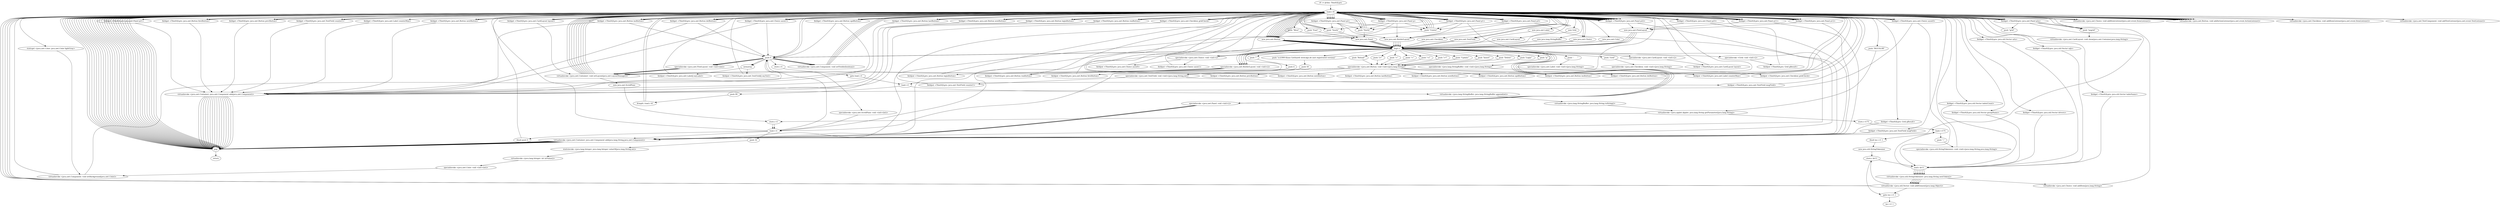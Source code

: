 digraph "" {
    "r0 := @this: ThinSQLpro"
    "load.r r0"
    "r0 := @this: ThinSQLpro"->"load.r r0";
    "push 0"
    "load.r r0"->"push 0";
    "newarray"
    "push 0"->"newarray";
    "fieldput <ThinSQLpro: java.awt.Label[] myLabel>"
    "newarray"->"fieldput <ThinSQLpro: java.awt.Label[] myLabel>";
    "fieldput <ThinSQLpro: java.awt.Label[] myLabel>"->"load.r r0";
    "load.r r0"->"push 0";
    "push 0"->"newarray";
    "fieldput <ThinSQLpro: java.awt.TextField[] myText>"
    "newarray"->"fieldput <ThinSQLpro: java.awt.TextField[] myText>";
    "fieldput <ThinSQLpro: java.awt.TextField[] myText>"->"load.r r0";
    "new java.awt.Choice"
    "load.r r0"->"new java.awt.Choice";
    "dup1.r"
    "new java.awt.Choice"->"dup1.r";
    "specialinvoke <java.awt.Choice: void <init>()>"
    "dup1.r"->"specialinvoke <java.awt.Choice: void <init>()>";
    "fieldput <ThinSQLpro: java.awt.Choice ausw0>"
    "specialinvoke <java.awt.Choice: void <init>()>"->"fieldput <ThinSQLpro: java.awt.Choice ausw0>";
    "fieldput <ThinSQLpro: java.awt.Choice ausw0>"->"load.r r0";
    "fieldget <ThinSQLpro: java.awt.Choice ausw0>"
    "load.r r0"->"fieldget <ThinSQLpro: java.awt.Choice ausw0>";
    "fieldget <ThinSQLpro: java.awt.Choice ausw0>"->"load.r r0";
    "virtualinvoke <java.awt.Choice: void addItemListener(java.awt.event.ItemListener)>"
    "load.r r0"->"virtualinvoke <java.awt.Choice: void addItemListener(java.awt.event.ItemListener)>";
    "virtualinvoke <java.awt.Choice: void addItemListener(java.awt.event.ItemListener)>"->"load.r r0";
    "staticget <java.awt.Color: java.awt.Color lightGray>"
    "load.r r0"->"staticget <java.awt.Color: java.awt.Color lightGray>";
    "virtualinvoke <java.awt.Component: void setBackground(java.awt.Color)>"
    "staticget <java.awt.Color: java.awt.Color lightGray>"->"virtualinvoke <java.awt.Component: void setBackground(java.awt.Color)>";
    "virtualinvoke <java.awt.Component: void setBackground(java.awt.Color)>"->"load.r r0";
    "push \"BGCOLOR\""
    "load.r r0"->"push \"BGCOLOR\"";
    "virtualinvoke <java.applet.Applet: java.lang.String getParameter(java.lang.String)>"
    "push \"BGCOLOR\""->"virtualinvoke <java.applet.Applet: java.lang.String getParameter(java.lang.String)>";
    "store.r r1"
    "virtualinvoke <java.applet.Applet: java.lang.String getParameter(java.lang.String)>"->"store.r r1";
    "load.r r1"
    "store.r r1"->"load.r r1";
    "ifnull push 0"
    "load.r r1"->"ifnull push 0";
    "ifnull push 0"->"load.r r0";
    "new java.awt.Color"
    "load.r r0"->"new java.awt.Color";
    "new java.awt.Color"->"dup1.r";
    "dup1.r"->"load.r r1";
    "push 16"
    "load.r r1"->"push 16";
    "staticinvoke <java.lang.Integer: java.lang.Integer valueOf(java.lang.String,int)>"
    "push 16"->"staticinvoke <java.lang.Integer: java.lang.Integer valueOf(java.lang.String,int)>";
    "virtualinvoke <java.lang.Integer: int intValue()>"
    "staticinvoke <java.lang.Integer: java.lang.Integer valueOf(java.lang.String,int)>"->"virtualinvoke <java.lang.Integer: int intValue()>";
    "specialinvoke <java.awt.Color: void <init>(int)>"
    "virtualinvoke <java.lang.Integer: int intValue()>"->"specialinvoke <java.awt.Color: void <init>(int)>";
    "specialinvoke <java.awt.Color: void <init>(int)>"->"virtualinvoke <java.awt.Component: void setBackground(java.awt.Color)>";
    "virtualinvoke <java.awt.Component: void setBackground(java.awt.Color)>"->"push 0";
    "store.i r1"
    "push 0"->"store.i r1";
    "goto load.i r1"
    "store.i r1"->"goto load.i r1";
    "load.i r1"
    "goto load.i r1"->"load.i r1";
    "push 99"
    "load.i r1"->"push 99";
    "ifcmplt.i load.r r0"
    "push 99"->"ifcmplt.i load.r r0";
    "ifcmplt.i load.r r0"->"load.r r0";
    "new java.awt.BorderLayout"
    "load.r r0"->"new java.awt.BorderLayout";
    "new java.awt.BorderLayout"->"dup1.r";
    "specialinvoke <java.awt.BorderLayout: void <init>()>"
    "dup1.r"->"specialinvoke <java.awt.BorderLayout: void <init>()>";
    "virtualinvoke <java.awt.Container: void setLayout(java.awt.LayoutManager)>"
    "specialinvoke <java.awt.BorderLayout: void <init>()>"->"virtualinvoke <java.awt.Container: void setLayout(java.awt.LayoutManager)>";
    "virtualinvoke <java.awt.Container: void setLayout(java.awt.LayoutManager)>"->"load.r r0";
    "fieldget <ThinSQLpro: java.awt.Panel p>"
    "load.r r0"->"fieldget <ThinSQLpro: java.awt.Panel p>";
    "fieldget <ThinSQLpro: java.awt.Panel p>"->"new java.awt.BorderLayout";
    "new java.awt.BorderLayout"->"dup1.r";
    "dup1.r"->"specialinvoke <java.awt.BorderLayout: void <init>()>";
    "specialinvoke <java.awt.BorderLayout: void <init>()>"->"virtualinvoke <java.awt.Container: void setLayout(java.awt.LayoutManager)>";
    "virtualinvoke <java.awt.Container: void setLayout(java.awt.LayoutManager)>"->"load.r r0";
    "fieldget <ThinSQLpro: java.awt.Panel p1>"
    "load.r r0"->"fieldget <ThinSQLpro: java.awt.Panel p1>";
    "fieldget <ThinSQLpro: java.awt.Panel p1>"->"new java.awt.BorderLayout";
    "new java.awt.BorderLayout"->"dup1.r";
    "dup1.r"->"specialinvoke <java.awt.BorderLayout: void <init>()>";
    "specialinvoke <java.awt.BorderLayout: void <init>()>"->"virtualinvoke <java.awt.Container: void setLayout(java.awt.LayoutManager)>";
    "virtualinvoke <java.awt.Container: void setLayout(java.awt.LayoutManager)>"->"load.r r0";
    "fieldget <ThinSQLpro: java.awt.Panel p11>"
    "load.r r0"->"fieldget <ThinSQLpro: java.awt.Panel p11>";
    "new java.awt.FlowLayout"
    "fieldget <ThinSQLpro: java.awt.Panel p11>"->"new java.awt.FlowLayout";
    "new java.awt.FlowLayout"->"dup1.r";
    "dup1.r"->"push 0";
    "specialinvoke <java.awt.FlowLayout: void <init>(int)>"
    "push 0"->"specialinvoke <java.awt.FlowLayout: void <init>(int)>";
    "specialinvoke <java.awt.FlowLayout: void <init>(int)>"->"virtualinvoke <java.awt.Container: void setLayout(java.awt.LayoutManager)>";
    "virtualinvoke <java.awt.Container: void setLayout(java.awt.LayoutManager)>"->"load.r r0";
    "new java.awt.Button"
    "load.r r0"->"new java.awt.Button";
    "new java.awt.Button"->"dup1.r";
    "push \"Login\""
    "dup1.r"->"push \"Login\"";
    "specialinvoke <java.awt.Button: void <init>(java.lang.String)>"
    "push \"Login\""->"specialinvoke <java.awt.Button: void <init>(java.lang.String)>";
    "fieldput <ThinSQLpro: java.awt.Button loginButton>"
    "specialinvoke <java.awt.Button: void <init>(java.lang.String)>"->"fieldput <ThinSQLpro: java.awt.Button loginButton>";
    "fieldput <ThinSQLpro: java.awt.Button loginButton>"->"load.r r0";
    "fieldget <ThinSQLpro: java.awt.Button loginButton>"
    "load.r r0"->"fieldget <ThinSQLpro: java.awt.Button loginButton>";
    "fieldget <ThinSQLpro: java.awt.Button loginButton>"->"load.r r0";
    "virtualinvoke <java.awt.Button: void addActionListener(java.awt.event.ActionListener)>"
    "load.r r0"->"virtualinvoke <java.awt.Button: void addActionListener(java.awt.event.ActionListener)>";
    "virtualinvoke <java.awt.Button: void addActionListener(java.awt.event.ActionListener)>"->"load.r r0";
    "load.r r0"->"fieldget <ThinSQLpro: java.awt.Panel p11>";
    "fieldget <ThinSQLpro: java.awt.Panel p11>"->"load.r r0";
    "load.r r0"->"fieldget <ThinSQLpro: java.awt.Button loginButton>";
    "virtualinvoke <java.awt.Container: java.awt.Component add(java.awt.Component)>"
    "fieldget <ThinSQLpro: java.awt.Button loginButton>"->"virtualinvoke <java.awt.Container: java.awt.Component add(java.awt.Component)>";
    "pop"
    "virtualinvoke <java.awt.Container: java.awt.Component add(java.awt.Component)>"->"pop";
    "pop"->"load.r r0";
    "load.r r0"->"new java.awt.Button";
    "new java.awt.Button"->"dup1.r";
    "push \"Reload\""
    "dup1.r"->"push \"Reload\"";
    "push \"Reload\""->"specialinvoke <java.awt.Button: void <init>(java.lang.String)>";
    "fieldput <ThinSQLpro: java.awt.Button runButton>"
    "specialinvoke <java.awt.Button: void <init>(java.lang.String)>"->"fieldput <ThinSQLpro: java.awt.Button runButton>";
    "fieldput <ThinSQLpro: java.awt.Button runButton>"->"load.r r0";
    "fieldget <ThinSQLpro: java.awt.Button runButton>"
    "load.r r0"->"fieldget <ThinSQLpro: java.awt.Button runButton>";
    "fieldget <ThinSQLpro: java.awt.Button runButton>"->"load.r r0";
    "load.r r0"->"virtualinvoke <java.awt.Button: void addActionListener(java.awt.event.ActionListener)>";
    "virtualinvoke <java.awt.Button: void addActionListener(java.awt.event.ActionListener)>"->"load.r r0";
    "load.r r0"->"fieldget <ThinSQLpro: java.awt.Panel p11>";
    "fieldget <ThinSQLpro: java.awt.Panel p11>"->"load.r r0";
    "load.r r0"->"fieldget <ThinSQLpro: java.awt.Button runButton>";
    "fieldget <ThinSQLpro: java.awt.Button runButton>"->"virtualinvoke <java.awt.Container: java.awt.Component add(java.awt.Component)>";
    "virtualinvoke <java.awt.Container: java.awt.Component add(java.awt.Component)>"->"pop";
    "pop"->"load.r r0";
    "load.r r0"->"fieldget <ThinSQLpro: java.awt.Panel p1>";
    "push \"North\""
    "fieldget <ThinSQLpro: java.awt.Panel p1>"->"push \"North\"";
    "push \"North\""->"load.r r0";
    "load.r r0"->"fieldget <ThinSQLpro: java.awt.Panel p11>";
    "virtualinvoke <java.awt.Container: java.awt.Component add(java.lang.String,java.awt.Component)>"
    "fieldget <ThinSQLpro: java.awt.Panel p11>"->"virtualinvoke <java.awt.Container: java.awt.Component add(java.lang.String,java.awt.Component)>";
    "virtualinvoke <java.awt.Container: java.awt.Component add(java.lang.String,java.awt.Component)>"->"pop";
    "pop"->"load.r r0";
    "fieldget <ThinSQLpro: java.awt.Panel p12>"
    "load.r r0"->"fieldget <ThinSQLpro: java.awt.Panel p12>";
    "fieldget <ThinSQLpro: java.awt.Panel p12>"->"new java.awt.FlowLayout";
    "new java.awt.FlowLayout"->"dup1.r";
    "dup1.r"->"push 0";
    "push 0"->"specialinvoke <java.awt.FlowLayout: void <init>(int)>";
    "specialinvoke <java.awt.FlowLayout: void <init>(int)>"->"virtualinvoke <java.awt.Container: void setLayout(java.awt.LayoutManager)>";
    "virtualinvoke <java.awt.Container: void setLayout(java.awt.LayoutManager)>"->"load.r r0";
    "new java.awt.Checkbox"
    "load.r r0"->"new java.awt.Checkbox";
    "new java.awt.Checkbox"->"dup1.r";
    "push \"Grid\""
    "dup1.r"->"push \"Grid\"";
    "specialinvoke <java.awt.Checkbox: void <init>(java.lang.String)>"
    "push \"Grid\""->"specialinvoke <java.awt.Checkbox: void <init>(java.lang.String)>";
    "fieldput <ThinSQLpro: java.awt.Checkbox gridCheck>"
    "specialinvoke <java.awt.Checkbox: void <init>(java.lang.String)>"->"fieldput <ThinSQLpro: java.awt.Checkbox gridCheck>";
    "fieldput <ThinSQLpro: java.awt.Checkbox gridCheck>"->"load.r r0";
    "load.r r0"->"fieldget <ThinSQLpro: java.awt.Panel p12>";
    "fieldget <ThinSQLpro: java.awt.Panel p12>"->"load.r r0";
    "fieldget <ThinSQLpro: java.awt.Checkbox gridCheck>"
    "load.r r0"->"fieldget <ThinSQLpro: java.awt.Checkbox gridCheck>";
    "fieldget <ThinSQLpro: java.awt.Checkbox gridCheck>"->"virtualinvoke <java.awt.Container: java.awt.Component add(java.awt.Component)>";
    "virtualinvoke <java.awt.Container: java.awt.Component add(java.awt.Component)>"->"pop";
    "pop"->"load.r r0";
    "load.r r0"->"fieldget <ThinSQLpro: java.awt.Checkbox gridCheck>";
    "fieldget <ThinSQLpro: java.awt.Checkbox gridCheck>"->"load.r r0";
    "virtualinvoke <java.awt.Checkbox: void addItemListener(java.awt.event.ItemListener)>"
    "load.r r0"->"virtualinvoke <java.awt.Checkbox: void addItemListener(java.awt.event.ItemListener)>";
    "virtualinvoke <java.awt.Checkbox: void addItemListener(java.awt.event.ItemListener)>"->"load.r r0";
    "load.r r0"->"fieldget <ThinSQLpro: java.awt.Panel p12>";
    "fieldget <ThinSQLpro: java.awt.Panel p12>"->"load.r r0";
    "load.r r0"->"fieldget <ThinSQLpro: java.awt.Choice ausw0>";
    "fieldget <ThinSQLpro: java.awt.Choice ausw0>"->"virtualinvoke <java.awt.Container: java.awt.Component add(java.awt.Component)>";
    "virtualinvoke <java.awt.Container: java.awt.Component add(java.awt.Component)>"->"pop";
    "pop"->"load.r r0";
    "load.r r0"->"new java.awt.Choice";
    "new java.awt.Choice"->"dup1.r";
    "dup1.r"->"specialinvoke <java.awt.Choice: void <init>()>";
    "fieldput <ThinSQLpro: java.awt.Choice ausw1>"
    "specialinvoke <java.awt.Choice: void <init>()>"->"fieldput <ThinSQLpro: java.awt.Choice ausw1>";
    "fieldput <ThinSQLpro: java.awt.Choice ausw1>"->"load.r r0";
    "load.r r0"->"fieldget <ThinSQLpro: java.awt.Panel p12>";
    "fieldget <ThinSQLpro: java.awt.Panel p12>"->"load.r r0";
    "fieldget <ThinSQLpro: java.awt.Choice ausw1>"
    "load.r r0"->"fieldget <ThinSQLpro: java.awt.Choice ausw1>";
    "fieldget <ThinSQLpro: java.awt.Choice ausw1>"->"virtualinvoke <java.awt.Container: java.awt.Component add(java.awt.Component)>";
    "virtualinvoke <java.awt.Container: java.awt.Component add(java.awt.Component)>"->"pop";
    "pop"->"load.r r0";
    "load.r r0"->"fieldget <ThinSQLpro: java.awt.Choice ausw1>";
    "fieldget <ThinSQLpro: java.awt.Choice ausw1>"->"load.r r0";
    "load.r r0"->"virtualinvoke <java.awt.Choice: void addItemListener(java.awt.event.ItemListener)>";
    "virtualinvoke <java.awt.Choice: void addItemListener(java.awt.event.ItemListener)>"->"load.r r0";
    "load.r r0"->"fieldget <ThinSQLpro: java.awt.Choice ausw1>";
    "fieldget <ThinSQLpro: java.awt.Choice ausw1>"->"push 0";
    "virtualinvoke <java.awt.Component: void setVisible(boolean)>"
    "push 0"->"virtualinvoke <java.awt.Component: void setVisible(boolean)>";
    "virtualinvoke <java.awt.Component: void setVisible(boolean)>"->"load.r r0";
    "load.r r0"->"fieldget <ThinSQLpro: java.awt.Panel p1>";
    "push \"Center\""
    "fieldget <ThinSQLpro: java.awt.Panel p1>"->"push \"Center\"";
    "push \"Center\""->"load.r r0";
    "load.r r0"->"fieldget <ThinSQLpro: java.awt.Panel p12>";
    "fieldget <ThinSQLpro: java.awt.Panel p12>"->"virtualinvoke <java.awt.Container: java.awt.Component add(java.lang.String,java.awt.Component)>";
    "virtualinvoke <java.awt.Container: java.awt.Component add(java.lang.String,java.awt.Component)>"->"pop";
    "pop"->"load.r r0";
    "fieldget <ThinSQLpro: java.awt.Panel p2>"
    "load.r r0"->"fieldget <ThinSQLpro: java.awt.Panel p2>";
    "fieldget <ThinSQLpro: java.awt.Panel p2>"->"new java.awt.BorderLayout";
    "new java.awt.BorderLayout"->"dup1.r";
    "dup1.r"->"specialinvoke <java.awt.BorderLayout: void <init>()>";
    "specialinvoke <java.awt.BorderLayout: void <init>()>"->"virtualinvoke <java.awt.Container: void setLayout(java.awt.LayoutManager)>";
    "new java.awt.ScrollPane"
    "virtualinvoke <java.awt.Container: void setLayout(java.awt.LayoutManager)>"->"new java.awt.ScrollPane";
    "new java.awt.ScrollPane"->"store.r r1";
    "store.r r1"->"load.r r1";
    "load.r r1"->"push 0";
    "specialinvoke <java.awt.ScrollPane: void <init>(int)>"
    "push 0"->"specialinvoke <java.awt.ScrollPane: void <init>(int)>";
    "specialinvoke <java.awt.ScrollPane: void <init>(int)>"->"load.r r1";
    "load.r r1"->"load.r r0";
    "fieldget <ThinSQLpro: java.awt.Panel p21>"
    "load.r r0"->"fieldget <ThinSQLpro: java.awt.Panel p21>";
    "fieldget <ThinSQLpro: java.awt.Panel p21>"->"virtualinvoke <java.awt.Container: java.awt.Component add(java.awt.Component)>";
    "virtualinvoke <java.awt.Container: java.awt.Component add(java.awt.Component)>"->"pop";
    "pop"->"load.r r0";
    "fieldget <ThinSQLpro: java.awt.Panel p22>"
    "load.r r0"->"fieldget <ThinSQLpro: java.awt.Panel p22>";
    "fieldget <ThinSQLpro: java.awt.Panel p22>"->"new java.awt.FlowLayout";
    "new java.awt.FlowLayout"->"dup1.r";
    "dup1.r"->"push 0";
    "push 0"->"specialinvoke <java.awt.FlowLayout: void <init>(int)>";
    "specialinvoke <java.awt.FlowLayout: void <init>(int)>"->"virtualinvoke <java.awt.Container: void setLayout(java.awt.LayoutManager)>";
    "virtualinvoke <java.awt.Container: void setLayout(java.awt.LayoutManager)>"->"load.r r0";
    "load.r r0"->"new java.awt.Button";
    "new java.awt.Button"->"dup1.r";
    "push \"|<\""
    "dup1.r"->"push \"|<\"";
    "push \"|<\""->"specialinvoke <java.awt.Button: void <init>(java.lang.String)>";
    "fieldput <ThinSQLpro: java.awt.Button firstButton>"
    "specialinvoke <java.awt.Button: void <init>(java.lang.String)>"->"fieldput <ThinSQLpro: java.awt.Button firstButton>";
    "fieldput <ThinSQLpro: java.awt.Button firstButton>"->"load.r r0";
    "fieldget <ThinSQLpro: java.awt.Button firstButton>"
    "load.r r0"->"fieldget <ThinSQLpro: java.awt.Button firstButton>";
    "fieldget <ThinSQLpro: java.awt.Button firstButton>"->"load.r r0";
    "load.r r0"->"virtualinvoke <java.awt.Button: void addActionListener(java.awt.event.ActionListener)>";
    "virtualinvoke <java.awt.Button: void addActionListener(java.awt.event.ActionListener)>"->"load.r r0";
    "load.r r0"->"fieldget <ThinSQLpro: java.awt.Panel p22>";
    "fieldget <ThinSQLpro: java.awt.Panel p22>"->"load.r r0";
    "load.r r0"->"fieldget <ThinSQLpro: java.awt.Button firstButton>";
    "fieldget <ThinSQLpro: java.awt.Button firstButton>"->"virtualinvoke <java.awt.Container: java.awt.Component add(java.awt.Component)>";
    "virtualinvoke <java.awt.Container: java.awt.Component add(java.awt.Component)>"->"pop";
    "pop"->"load.r r0";
    "load.r r0"->"new java.awt.Button";
    "new java.awt.Button"->"dup1.r";
    "push \"<\""
    "dup1.r"->"push \"<\"";
    "push \"<\""->"specialinvoke <java.awt.Button: void <init>(java.lang.String)>";
    "fieldput <ThinSQLpro: java.awt.Button prevButton>"
    "specialinvoke <java.awt.Button: void <init>(java.lang.String)>"->"fieldput <ThinSQLpro: java.awt.Button prevButton>";
    "fieldput <ThinSQLpro: java.awt.Button prevButton>"->"load.r r0";
    "fieldget <ThinSQLpro: java.awt.Button prevButton>"
    "load.r r0"->"fieldget <ThinSQLpro: java.awt.Button prevButton>";
    "fieldget <ThinSQLpro: java.awt.Button prevButton>"->"load.r r0";
    "load.r r0"->"virtualinvoke <java.awt.Button: void addActionListener(java.awt.event.ActionListener)>";
    "virtualinvoke <java.awt.Button: void addActionListener(java.awt.event.ActionListener)>"->"load.r r0";
    "load.r r0"->"fieldget <ThinSQLpro: java.awt.Panel p22>";
    "fieldget <ThinSQLpro: java.awt.Panel p22>"->"load.r r0";
    "load.r r0"->"fieldget <ThinSQLpro: java.awt.Button prevButton>";
    "fieldget <ThinSQLpro: java.awt.Button prevButton>"->"virtualinvoke <java.awt.Container: java.awt.Component add(java.awt.Component)>";
    "virtualinvoke <java.awt.Container: java.awt.Component add(java.awt.Component)>"->"pop";
    "pop"->"load.r r0";
    "new java.awt.TextField"
    "load.r r0"->"new java.awt.TextField";
    "new java.awt.TextField"->"dup1.r";
    "push \"\""
    "dup1.r"->"push \"\"";
    "push 4"
    "push \"\""->"push 4";
    "specialinvoke <java.awt.TextField: void <init>(java.lang.String,int)>"
    "push 4"->"specialinvoke <java.awt.TextField: void <init>(java.lang.String,int)>";
    "fieldput <ThinSQLpro: java.awt.TextField counter1>"
    "specialinvoke <java.awt.TextField: void <init>(java.lang.String,int)>"->"fieldput <ThinSQLpro: java.awt.TextField counter1>";
    "fieldput <ThinSQLpro: java.awt.TextField counter1>"->"load.r r0";
    "fieldget <ThinSQLpro: java.awt.TextField counter1>"
    "load.r r0"->"fieldget <ThinSQLpro: java.awt.TextField counter1>";
    "fieldget <ThinSQLpro: java.awt.TextField counter1>"->"load.r r0";
    "virtualinvoke <java.awt.TextComponent: void addTextListener(java.awt.event.TextListener)>"
    "load.r r0"->"virtualinvoke <java.awt.TextComponent: void addTextListener(java.awt.event.TextListener)>";
    "virtualinvoke <java.awt.TextComponent: void addTextListener(java.awt.event.TextListener)>"->"load.r r0";
    "load.r r0"->"fieldget <ThinSQLpro: java.awt.Panel p22>";
    "fieldget <ThinSQLpro: java.awt.Panel p22>"->"load.r r0";
    "load.r r0"->"fieldget <ThinSQLpro: java.awt.TextField counter1>";
    "fieldget <ThinSQLpro: java.awt.TextField counter1>"->"virtualinvoke <java.awt.Container: java.awt.Component add(java.awt.Component)>";
    "virtualinvoke <java.awt.Container: java.awt.Component add(java.awt.Component)>"->"pop";
    "pop"->"load.r r0";
    "new java.awt.Label"
    "load.r r0"->"new java.awt.Label";
    "new java.awt.Label"->"dup1.r";
    "push \"       \""
    "dup1.r"->"push \"       \"";
    "specialinvoke <java.awt.Label: void <init>(java.lang.String)>"
    "push \"       \""->"specialinvoke <java.awt.Label: void <init>(java.lang.String)>";
    "fieldput <ThinSQLpro: java.awt.Label counterMax>"
    "specialinvoke <java.awt.Label: void <init>(java.lang.String)>"->"fieldput <ThinSQLpro: java.awt.Label counterMax>";
    "fieldput <ThinSQLpro: java.awt.Label counterMax>"->"load.r r0";
    "load.r r0"->"fieldget <ThinSQLpro: java.awt.Panel p22>";
    "fieldget <ThinSQLpro: java.awt.Panel p22>"->"load.r r0";
    "fieldget <ThinSQLpro: java.awt.Label counterMax>"
    "load.r r0"->"fieldget <ThinSQLpro: java.awt.Label counterMax>";
    "fieldget <ThinSQLpro: java.awt.Label counterMax>"->"virtualinvoke <java.awt.Container: java.awt.Component add(java.awt.Component)>";
    "virtualinvoke <java.awt.Container: java.awt.Component add(java.awt.Component)>"->"pop";
    "pop"->"load.r r0";
    "load.r r0"->"new java.awt.Button";
    "new java.awt.Button"->"dup1.r";
    "push \">\""
    "dup1.r"->"push \">\"";
    "push \">\""->"specialinvoke <java.awt.Button: void <init>(java.lang.String)>";
    "fieldput <ThinSQLpro: java.awt.Button nextButton>"
    "specialinvoke <java.awt.Button: void <init>(java.lang.String)>"->"fieldput <ThinSQLpro: java.awt.Button nextButton>";
    "fieldput <ThinSQLpro: java.awt.Button nextButton>"->"load.r r0";
    "fieldget <ThinSQLpro: java.awt.Button nextButton>"
    "load.r r0"->"fieldget <ThinSQLpro: java.awt.Button nextButton>";
    "fieldget <ThinSQLpro: java.awt.Button nextButton>"->"load.r r0";
    "load.r r0"->"virtualinvoke <java.awt.Button: void addActionListener(java.awt.event.ActionListener)>";
    "virtualinvoke <java.awt.Button: void addActionListener(java.awt.event.ActionListener)>"->"load.r r0";
    "load.r r0"->"fieldget <ThinSQLpro: java.awt.Panel p22>";
    "fieldget <ThinSQLpro: java.awt.Panel p22>"->"load.r r0";
    "load.r r0"->"fieldget <ThinSQLpro: java.awt.Button nextButton>";
    "fieldget <ThinSQLpro: java.awt.Button nextButton>"->"virtualinvoke <java.awt.Container: java.awt.Component add(java.awt.Component)>";
    "virtualinvoke <java.awt.Container: java.awt.Component add(java.awt.Component)>"->"pop";
    "pop"->"load.r r0";
    "load.r r0"->"new java.awt.Button";
    "new java.awt.Button"->"dup1.r";
    "push \">|\""
    "dup1.r"->"push \">|\"";
    "push \">|\""->"specialinvoke <java.awt.Button: void <init>(java.lang.String)>";
    "fieldput <ThinSQLpro: java.awt.Button lastButton>"
    "specialinvoke <java.awt.Button: void <init>(java.lang.String)>"->"fieldput <ThinSQLpro: java.awt.Button lastButton>";
    "fieldput <ThinSQLpro: java.awt.Button lastButton>"->"load.r r0";
    "fieldget <ThinSQLpro: java.awt.Button lastButton>"
    "load.r r0"->"fieldget <ThinSQLpro: java.awt.Button lastButton>";
    "fieldget <ThinSQLpro: java.awt.Button lastButton>"->"load.r r0";
    "load.r r0"->"virtualinvoke <java.awt.Button: void addActionListener(java.awt.event.ActionListener)>";
    "virtualinvoke <java.awt.Button: void addActionListener(java.awt.event.ActionListener)>"->"load.r r0";
    "load.r r0"->"fieldget <ThinSQLpro: java.awt.Panel p22>";
    "fieldget <ThinSQLpro: java.awt.Panel p22>"->"load.r r0";
    "load.r r0"->"fieldget <ThinSQLpro: java.awt.Button lastButton>";
    "fieldget <ThinSQLpro: java.awt.Button lastButton>"->"virtualinvoke <java.awt.Container: java.awt.Component add(java.awt.Component)>";
    "virtualinvoke <java.awt.Container: java.awt.Component add(java.awt.Component)>"->"pop";
    "pop"->"load.r r0";
    "load.r r0"->"new java.awt.Button";
    "new java.awt.Button"->"dup1.r";
    "push \">*\""
    "dup1.r"->"push \">*\"";
    "push \">*\""->"specialinvoke <java.awt.Button: void <init>(java.lang.String)>";
    "fieldput <ThinSQLpro: java.awt.Button newButton>"
    "specialinvoke <java.awt.Button: void <init>(java.lang.String)>"->"fieldput <ThinSQLpro: java.awt.Button newButton>";
    "fieldput <ThinSQLpro: java.awt.Button newButton>"->"load.r r0";
    "fieldget <ThinSQLpro: java.awt.Button newButton>"
    "load.r r0"->"fieldget <ThinSQLpro: java.awt.Button newButton>";
    "fieldget <ThinSQLpro: java.awt.Button newButton>"->"load.r r0";
    "load.r r0"->"virtualinvoke <java.awt.Button: void addActionListener(java.awt.event.ActionListener)>";
    "virtualinvoke <java.awt.Button: void addActionListener(java.awt.event.ActionListener)>"->"load.r r0";
    "load.r r0"->"fieldget <ThinSQLpro: java.awt.Panel p22>";
    "fieldget <ThinSQLpro: java.awt.Panel p22>"->"load.r r0";
    "load.r r0"->"fieldget <ThinSQLpro: java.awt.Button newButton>";
    "fieldget <ThinSQLpro: java.awt.Button newButton>"->"virtualinvoke <java.awt.Container: java.awt.Component add(java.awt.Component)>";
    "virtualinvoke <java.awt.Container: java.awt.Component add(java.awt.Component)>"->"pop";
    "pop"->"load.r r0";
    "load.r r0"->"new java.awt.Button";
    "new java.awt.Button"->"dup1.r";
    "push \"Update\""
    "dup1.r"->"push \"Update\"";
    "push \"Update\""->"specialinvoke <java.awt.Button: void <init>(java.lang.String)>";
    "fieldput <ThinSQLpro: java.awt.Button updButton>"
    "specialinvoke <java.awt.Button: void <init>(java.lang.String)>"->"fieldput <ThinSQLpro: java.awt.Button updButton>";
    "fieldput <ThinSQLpro: java.awt.Button updButton>"->"load.r r0";
    "fieldget <ThinSQLpro: java.awt.Button updButton>"
    "load.r r0"->"fieldget <ThinSQLpro: java.awt.Button updButton>";
    "fieldget <ThinSQLpro: java.awt.Button updButton>"->"load.r r0";
    "load.r r0"->"virtualinvoke <java.awt.Button: void addActionListener(java.awt.event.ActionListener)>";
    "virtualinvoke <java.awt.Button: void addActionListener(java.awt.event.ActionListener)>"->"load.r r0";
    "load.r r0"->"fieldget <ThinSQLpro: java.awt.Panel p22>";
    "fieldget <ThinSQLpro: java.awt.Panel p22>"->"load.r r0";
    "load.r r0"->"fieldget <ThinSQLpro: java.awt.Button updButton>";
    "fieldget <ThinSQLpro: java.awt.Button updButton>"->"virtualinvoke <java.awt.Container: java.awt.Component add(java.awt.Component)>";
    "virtualinvoke <java.awt.Container: java.awt.Component add(java.awt.Component)>"->"pop";
    "pop"->"load.r r0";
    "load.r r0"->"fieldget <ThinSQLpro: java.awt.Button updButton>";
    "fieldget <ThinSQLpro: java.awt.Button updButton>"->"push 0";
    "push 0"->"virtualinvoke <java.awt.Component: void setVisible(boolean)>";
    "virtualinvoke <java.awt.Component: void setVisible(boolean)>"->"load.r r0";
    "load.r r0"->"new java.awt.Button";
    "new java.awt.Button"->"dup1.r";
    "push \"Insert\""
    "dup1.r"->"push \"Insert\"";
    "push \"Insert\""->"specialinvoke <java.awt.Button: void <init>(java.lang.String)>";
    "fieldput <ThinSQLpro: java.awt.Button insButton>"
    "specialinvoke <java.awt.Button: void <init>(java.lang.String)>"->"fieldput <ThinSQLpro: java.awt.Button insButton>";
    "fieldput <ThinSQLpro: java.awt.Button insButton>"->"load.r r0";
    "fieldget <ThinSQLpro: java.awt.Button insButton>"
    "load.r r0"->"fieldget <ThinSQLpro: java.awt.Button insButton>";
    "fieldget <ThinSQLpro: java.awt.Button insButton>"->"load.r r0";
    "load.r r0"->"virtualinvoke <java.awt.Button: void addActionListener(java.awt.event.ActionListener)>";
    "virtualinvoke <java.awt.Button: void addActionListener(java.awt.event.ActionListener)>"->"load.r r0";
    "load.r r0"->"fieldget <ThinSQLpro: java.awt.Panel p22>";
    "fieldget <ThinSQLpro: java.awt.Panel p22>"->"load.r r0";
    "load.r r0"->"fieldget <ThinSQLpro: java.awt.Button insButton>";
    "fieldget <ThinSQLpro: java.awt.Button insButton>"->"virtualinvoke <java.awt.Container: java.awt.Component add(java.awt.Component)>";
    "virtualinvoke <java.awt.Container: java.awt.Component add(java.awt.Component)>"->"pop";
    "pop"->"load.r r0";
    "load.r r0"->"fieldget <ThinSQLpro: java.awt.Button insButton>";
    "fieldget <ThinSQLpro: java.awt.Button insButton>"->"push 0";
    "push 0"->"virtualinvoke <java.awt.Component: void setVisible(boolean)>";
    "virtualinvoke <java.awt.Component: void setVisible(boolean)>"->"load.r r0";
    "load.r r0"->"new java.awt.Button";
    "new java.awt.Button"->"dup1.r";
    "push \"Delete\""
    "dup1.r"->"push \"Delete\"";
    "push \"Delete\""->"specialinvoke <java.awt.Button: void <init>(java.lang.String)>";
    "fieldput <ThinSQLpro: java.awt.Button delButton>"
    "specialinvoke <java.awt.Button: void <init>(java.lang.String)>"->"fieldput <ThinSQLpro: java.awt.Button delButton>";
    "fieldput <ThinSQLpro: java.awt.Button delButton>"->"load.r r0";
    "fieldget <ThinSQLpro: java.awt.Button delButton>"
    "load.r r0"->"fieldget <ThinSQLpro: java.awt.Button delButton>";
    "fieldget <ThinSQLpro: java.awt.Button delButton>"->"load.r r0";
    "load.r r0"->"virtualinvoke <java.awt.Button: void addActionListener(java.awt.event.ActionListener)>";
    "virtualinvoke <java.awt.Button: void addActionListener(java.awt.event.ActionListener)>"->"load.r r0";
    "load.r r0"->"fieldget <ThinSQLpro: java.awt.Panel p22>";
    "fieldget <ThinSQLpro: java.awt.Panel p22>"->"load.r r0";
    "load.r r0"->"fieldget <ThinSQLpro: java.awt.Button delButton>";
    "fieldget <ThinSQLpro: java.awt.Button delButton>"->"virtualinvoke <java.awt.Container: java.awt.Component add(java.awt.Component)>";
    "virtualinvoke <java.awt.Container: java.awt.Component add(java.awt.Component)>"->"pop";
    "pop"->"load.r r0";
    "load.r r0"->"fieldget <ThinSQLpro: java.awt.Button delButton>";
    "fieldget <ThinSQLpro: java.awt.Button delButton>"->"push 0";
    "push 0"->"virtualinvoke <java.awt.Component: void setVisible(boolean)>";
    "virtualinvoke <java.awt.Component: void setVisible(boolean)>"->"load.r r0";
    "fieldget <ThinSQLpro: java.awt.Panel p23>"
    "load.r r0"->"fieldget <ThinSQLpro: java.awt.Panel p23>";
    "fieldget <ThinSQLpro: java.awt.Panel p23>"->"new java.awt.FlowLayout";
    "new java.awt.FlowLayout"->"dup1.r";
    "dup1.r"->"push 0";
    "push 0"->"specialinvoke <java.awt.FlowLayout: void <init>(int)>";
    "specialinvoke <java.awt.FlowLayout: void <init>(int)>"->"virtualinvoke <java.awt.Container: void setLayout(java.awt.LayoutManager)>";
    "virtualinvoke <java.awt.Container: void setLayout(java.awt.LayoutManager)>"->"load.r r0";
    "load.r r0"->"fieldget <ThinSQLpro: java.awt.Panel p2>";
    "fieldget <ThinSQLpro: java.awt.Panel p2>"->"push \"North\"";
    "push \"North\""->"load.r r0";
    "load.r r0"->"fieldget <ThinSQLpro: java.awt.Panel p23>";
    "fieldget <ThinSQLpro: java.awt.Panel p23>"->"virtualinvoke <java.awt.Container: java.awt.Component add(java.lang.String,java.awt.Component)>";
    "virtualinvoke <java.awt.Container: java.awt.Component add(java.lang.String,java.awt.Component)>"->"pop";
    "pop"->"load.r r0";
    "load.r r0"->"fieldget <ThinSQLpro: java.awt.Panel p2>";
    "fieldget <ThinSQLpro: java.awt.Panel p2>"->"push \"Center\"";
    "push \"Center\""->"load.r r1";
    "load.r r1"->"virtualinvoke <java.awt.Container: java.awt.Component add(java.lang.String,java.awt.Component)>";
    "virtualinvoke <java.awt.Container: java.awt.Component add(java.lang.String,java.awt.Component)>"->"pop";
    "pop"->"load.r r0";
    "load.r r0"->"fieldget <ThinSQLpro: java.awt.Panel p2>";
    "push \"South\""
    "fieldget <ThinSQLpro: java.awt.Panel p2>"->"push \"South\"";
    "push \"South\""->"load.r r0";
    "load.r r0"->"fieldget <ThinSQLpro: java.awt.Panel p22>";
    "fieldget <ThinSQLpro: java.awt.Panel p22>"->"virtualinvoke <java.awt.Container: java.awt.Component add(java.lang.String,java.awt.Component)>";
    "virtualinvoke <java.awt.Container: java.awt.Component add(java.lang.String,java.awt.Component)>"->"pop";
    "pop"->"load.r r0";
    "new java.awt.CardLayout"
    "load.r r0"->"new java.awt.CardLayout";
    "new java.awt.CardLayout"->"dup1.r";
    "specialinvoke <java.awt.CardLayout: void <init>()>"
    "dup1.r"->"specialinvoke <java.awt.CardLayout: void <init>()>";
    "fieldput <ThinSQLpro: java.awt.CardLayout layout>"
    "specialinvoke <java.awt.CardLayout: void <init>()>"->"fieldput <ThinSQLpro: java.awt.CardLayout layout>";
    "fieldput <ThinSQLpro: java.awt.CardLayout layout>"->"load.r r0";
    "fieldget <ThinSQLpro: java.awt.Panel p2a>"
    "load.r r0"->"fieldget <ThinSQLpro: java.awt.Panel p2a>";
    "fieldget <ThinSQLpro: java.awt.Panel p2a>"->"load.r r0";
    "fieldget <ThinSQLpro: java.awt.CardLayout layout>"
    "load.r r0"->"fieldget <ThinSQLpro: java.awt.CardLayout layout>";
    "fieldget <ThinSQLpro: java.awt.CardLayout layout>"->"virtualinvoke <java.awt.Container: void setLayout(java.awt.LayoutManager)>";
    "virtualinvoke <java.awt.Container: void setLayout(java.awt.LayoutManager)>"->"load.r r0";
    "load.r r0"->"fieldget <ThinSQLpro: java.awt.Panel p2a>";
    "push \"nogrid\""
    "fieldget <ThinSQLpro: java.awt.Panel p2a>"->"push \"nogrid\"";
    "push \"nogrid\""->"load.r r0";
    "load.r r0"->"fieldget <ThinSQLpro: java.awt.Panel p2>";
    "fieldget <ThinSQLpro: java.awt.Panel p2>"->"virtualinvoke <java.awt.Container: java.awt.Component add(java.lang.String,java.awt.Component)>";
    "virtualinvoke <java.awt.Container: java.awt.Component add(java.lang.String,java.awt.Component)>"->"pop";
    "pop"->"load.r r0";
    "new Grid"
    "load.r r0"->"new Grid";
    "new Grid"->"dup1.r";
    "specialinvoke <Grid: void <init>()>"
    "dup1.r"->"specialinvoke <Grid: void <init>()>";
    "fieldput <ThinSQLpro: Grid gResult>"
    "specialinvoke <Grid: void <init>()>"->"fieldput <ThinSQLpro: Grid gResult>";
    "fieldput <ThinSQLpro: Grid gResult>"->"load.r r0";
    "load.r r0"->"fieldget <ThinSQLpro: java.awt.Panel p2a>";
    "push \"grid\""
    "fieldget <ThinSQLpro: java.awt.Panel p2a>"->"push \"grid\"";
    "push \"grid\""->"load.r r0";
    "fieldget <ThinSQLpro: Grid gResult>"
    "load.r r0"->"fieldget <ThinSQLpro: Grid gResult>";
    "fieldget <ThinSQLpro: Grid gResult>"->"virtualinvoke <java.awt.Container: java.awt.Component add(java.lang.String,java.awt.Component)>";
    "virtualinvoke <java.awt.Container: java.awt.Component add(java.lang.String,java.awt.Component)>"->"pop";
    "pop"->"load.r r0";
    "load.r r0"->"fieldget <ThinSQLpro: java.awt.CardLayout layout>";
    "fieldget <ThinSQLpro: java.awt.CardLayout layout>"->"load.r r0";
    "load.r r0"->"fieldget <ThinSQLpro: java.awt.Panel p2a>";
    "fieldget <ThinSQLpro: java.awt.Panel p2a>"->"push \"nogrid\"";
    "virtualinvoke <java.awt.CardLayout: void show(java.awt.Container,java.lang.String)>"
    "push \"nogrid\""->"virtualinvoke <java.awt.CardLayout: void show(java.awt.Container,java.lang.String)>";
    "virtualinvoke <java.awt.CardLayout: void show(java.awt.Container,java.lang.String)>"->"load.r r0";
    "fieldget <ThinSQLpro: java.awt.Panel p3>"
    "load.r r0"->"fieldget <ThinSQLpro: java.awt.Panel p3>";
    "fieldget <ThinSQLpro: java.awt.Panel p3>"->"new java.awt.BorderLayout";
    "new java.awt.BorderLayout"->"dup1.r";
    "dup1.r"->"specialinvoke <java.awt.BorderLayout: void <init>()>";
    "specialinvoke <java.awt.BorderLayout: void <init>()>"->"virtualinvoke <java.awt.Container: void setLayout(java.awt.LayoutManager)>";
    "virtualinvoke <java.awt.Container: void setLayout(java.awt.LayoutManager)>"->"load.r r0";
    "load.r r0"->"new java.awt.TextField";
    "new java.awt.TextField"->"dup1.r";
    "push \"(c)1999 Klaus Gotthardt www.kgo.de (not registrated version)\""
    "dup1.r"->"push \"(c)1999 Klaus Gotthardt www.kgo.de (not registrated version)\"";
    "push 50"
    "push \"(c)1999 Klaus Gotthardt www.kgo.de (not registrated version)\""->"push 50";
    "push 50"->"specialinvoke <java.awt.TextField: void <init>(java.lang.String,int)>";
    "fieldput <ThinSQLpro: java.awt.TextField msgField>"
    "specialinvoke <java.awt.TextField: void <init>(java.lang.String,int)>"->"fieldput <ThinSQLpro: java.awt.TextField msgField>";
    "fieldput <ThinSQLpro: java.awt.TextField msgField>"->"load.r r0";
    "load.r r0"->"fieldget <ThinSQLpro: java.awt.Panel p3>";
    "fieldget <ThinSQLpro: java.awt.Panel p3>"->"push \"Center\"";
    "push \"Center\""->"load.r r0";
    "fieldget <ThinSQLpro: java.awt.TextField msgField>"
    "load.r r0"->"fieldget <ThinSQLpro: java.awt.TextField msgField>";
    "fieldget <ThinSQLpro: java.awt.TextField msgField>"->"virtualinvoke <java.awt.Container: java.awt.Component add(java.lang.String,java.awt.Component)>";
    "virtualinvoke <java.awt.Container: java.awt.Component add(java.lang.String,java.awt.Component)>"->"pop";
    "pop"->"load.r r0";
    "load.r r0"->"fieldget <ThinSQLpro: java.awt.Panel p>";
    "fieldget <ThinSQLpro: java.awt.Panel p>"->"push \"North\"";
    "push \"North\""->"load.r r0";
    "load.r r0"->"fieldget <ThinSQLpro: java.awt.Panel p1>";
    "fieldget <ThinSQLpro: java.awt.Panel p1>"->"virtualinvoke <java.awt.Container: java.awt.Component add(java.lang.String,java.awt.Component)>";
    "virtualinvoke <java.awt.Container: java.awt.Component add(java.lang.String,java.awt.Component)>"->"pop";
    "pop"->"load.r r0";
    "load.r r0"->"fieldget <ThinSQLpro: java.awt.Panel p>";
    "fieldget <ThinSQLpro: java.awt.Panel p>"->"push \"Center\"";
    "push \"Center\""->"load.r r0";
    "load.r r0"->"fieldget <ThinSQLpro: java.awt.Panel p2a>";
    "fieldget <ThinSQLpro: java.awt.Panel p2a>"->"virtualinvoke <java.awt.Container: java.awt.Component add(java.lang.String,java.awt.Component)>";
    "virtualinvoke <java.awt.Container: java.awt.Component add(java.lang.String,java.awt.Component)>"->"pop";
    "pop"->"load.r r0";
    "load.r r0"->"fieldget <ThinSQLpro: java.awt.Panel p>";
    "fieldget <ThinSQLpro: java.awt.Panel p>"->"push \"South\"";
    "push \"South\""->"load.r r0";
    "load.r r0"->"fieldget <ThinSQLpro: java.awt.Panel p3>";
    "fieldget <ThinSQLpro: java.awt.Panel p3>"->"virtualinvoke <java.awt.Container: java.awt.Component add(java.lang.String,java.awt.Component)>";
    "virtualinvoke <java.awt.Container: java.awt.Component add(java.lang.String,java.awt.Component)>"->"pop";
    "pop"->"load.r r0";
    "load.r r0"->"push \"Center\"";
    "push \"Center\""->"load.r r0";
    "load.r r0"->"fieldget <ThinSQLpro: java.awt.Panel p>";
    "fieldget <ThinSQLpro: java.awt.Panel p>"->"virtualinvoke <java.awt.Container: java.awt.Component add(java.lang.String,java.awt.Component)>";
    "virtualinvoke <java.awt.Container: java.awt.Component add(java.lang.String,java.awt.Component)>"->"pop";
    "pop"->"load.r r0";
    "load.r r0"->"push \"North\"";
    "new java.awt.Panel"
    "push \"North\""->"new java.awt.Panel";
    "new java.awt.Panel"->"dup1.r";
    "specialinvoke <java.awt.Panel: void <init>()>"
    "dup1.r"->"specialinvoke <java.awt.Panel: void <init>()>";
    "specialinvoke <java.awt.Panel: void <init>()>"->"virtualinvoke <java.awt.Container: java.awt.Component add(java.lang.String,java.awt.Component)>";
    "virtualinvoke <java.awt.Container: java.awt.Component add(java.lang.String,java.awt.Component)>"->"pop";
    "pop"->"load.r r0";
    "push \"West\""
    "load.r r0"->"push \"West\"";
    "push \"West\""->"new java.awt.Panel";
    "new java.awt.Panel"->"dup1.r";
    "dup1.r"->"specialinvoke <java.awt.Panel: void <init>()>";
    "specialinvoke <java.awt.Panel: void <init>()>"->"virtualinvoke <java.awt.Container: java.awt.Component add(java.lang.String,java.awt.Component)>";
    "virtualinvoke <java.awt.Container: java.awt.Component add(java.lang.String,java.awt.Component)>"->"pop";
    "pop"->"load.r r0";
    "push \"East\""
    "load.r r0"->"push \"East\"";
    "push \"East\""->"new java.awt.Panel";
    "new java.awt.Panel"->"dup1.r";
    "dup1.r"->"specialinvoke <java.awt.Panel: void <init>()>";
    "specialinvoke <java.awt.Panel: void <init>()>"->"virtualinvoke <java.awt.Container: java.awt.Component add(java.lang.String,java.awt.Component)>";
    "virtualinvoke <java.awt.Container: java.awt.Component add(java.lang.String,java.awt.Component)>"->"pop";
    "pop"->"load.r r0";
    "load.r r0"->"push \"South\"";
    "push \"South\""->"new java.awt.Panel";
    "new java.awt.Panel"->"dup1.r";
    "dup1.r"->"specialinvoke <java.awt.Panel: void <init>()>";
    "specialinvoke <java.awt.Panel: void <init>()>"->"virtualinvoke <java.awt.Container: java.awt.Component add(java.lang.String,java.awt.Component)>";
    "virtualinvoke <java.awt.Container: java.awt.Component add(java.lang.String,java.awt.Component)>"->"pop";
    "return"
    "pop"->"return";
    "ifcmplt.i load.r r0"->"load.r r0";
    "new java.lang.StringBuffer"
    "load.r r0"->"new java.lang.StringBuffer";
    "new java.lang.StringBuffer"->"dup1.r";
    "push \"q\""
    "dup1.r"->"push \"q\"";
    "specialinvoke <java.lang.StringBuffer: void <init>(java.lang.String)>"
    "push \"q\""->"specialinvoke <java.lang.StringBuffer: void <init>(java.lang.String)>";
    "specialinvoke <java.lang.StringBuffer: void <init>(java.lang.String)>"->"load.i r1";
    "virtualinvoke <java.lang.StringBuffer: java.lang.StringBuffer append(int)>"
    "load.i r1"->"virtualinvoke <java.lang.StringBuffer: java.lang.StringBuffer append(int)>";
    "virtualinvoke <java.lang.StringBuffer: java.lang.String toString()>"
    "virtualinvoke <java.lang.StringBuffer: java.lang.StringBuffer append(int)>"->"virtualinvoke <java.lang.StringBuffer: java.lang.String toString()>";
    "virtualinvoke <java.lang.StringBuffer: java.lang.String toString()>"->"virtualinvoke <java.applet.Applet: java.lang.String getParameter(java.lang.String)>";
    "store.r r175"
    "virtualinvoke <java.applet.Applet: java.lang.String getParameter(java.lang.String)>"->"store.r r175";
    "load.r r175"
    "store.r r175"->"load.r r175";
    "ifnull inc.i r1 1"
    "load.r r175"->"ifnull inc.i r1 1";
    "new java.util.StringTokenizer"
    "ifnull inc.i r1 1"->"new java.util.StringTokenizer";
    "store.r $r11"
    "new java.util.StringTokenizer"->"store.r $r11";
    "load.r $r11"
    "store.r $r11"->"load.r $r11";
    "load.r $r11"->"load.r r175";
    "push \";\""
    "load.r r175"->"push \";\"";
    "specialinvoke <java.util.StringTokenizer: void <init>(java.lang.String,java.lang.String)>"
    "push \";\""->"specialinvoke <java.util.StringTokenizer: void <init>(java.lang.String,java.lang.String)>";
    "specialinvoke <java.util.StringTokenizer: void <init>(java.lang.String,java.lang.String)>"->"load.r r0";
    "load.r r0"->"fieldget <ThinSQLpro: java.awt.Choice ausw0>";
    "fieldget <ThinSQLpro: java.awt.Choice ausw0>"->"load.r $r11";
    "virtualinvoke <java.util.StringTokenizer: java.lang.String nextToken()>"
    "load.r $r11"->"virtualinvoke <java.util.StringTokenizer: java.lang.String nextToken()>";
    "virtualinvoke <java.awt.Choice: void addItem(java.lang.String)>"
    "virtualinvoke <java.util.StringTokenizer: java.lang.String nextToken()>"->"virtualinvoke <java.awt.Choice: void addItem(java.lang.String)>";
    "virtualinvoke <java.awt.Choice: void addItem(java.lang.String)>"->"load.r r0";
    "fieldget <ThinSQLpro: java.util.Vector drivers>"
    "load.r r0"->"fieldget <ThinSQLpro: java.util.Vector drivers>";
    "fieldget <ThinSQLpro: java.util.Vector drivers>"->"load.r $r11";
    "load.r $r11"->"virtualinvoke <java.util.StringTokenizer: java.lang.String nextToken()>";
    "virtualinvoke <java.util.Vector: void addElement(java.lang.Object)>"
    "virtualinvoke <java.util.StringTokenizer: java.lang.String nextToken()>"->"virtualinvoke <java.util.Vector: void addElement(java.lang.Object)>";
    "virtualinvoke <java.util.Vector: void addElement(java.lang.Object)>"->"load.r r0";
    "fieldget <ThinSQLpro: java.util.Vector urls>"
    "load.r r0"->"fieldget <ThinSQLpro: java.util.Vector urls>";
    "fieldget <ThinSQLpro: java.util.Vector urls>"->"load.r $r11";
    "load.r $r11"->"virtualinvoke <java.util.StringTokenizer: java.lang.String nextToken()>";
    "virtualinvoke <java.util.StringTokenizer: java.lang.String nextToken()>"->"virtualinvoke <java.util.Vector: void addElement(java.lang.Object)>";
    "virtualinvoke <java.util.Vector: void addElement(java.lang.Object)>"->"load.r r0";
    "fieldget <ThinSQLpro: java.util.Vector sqls>"
    "load.r r0"->"fieldget <ThinSQLpro: java.util.Vector sqls>";
    "fieldget <ThinSQLpro: java.util.Vector sqls>"->"load.r $r11";
    "load.r $r11"->"virtualinvoke <java.util.StringTokenizer: java.lang.String nextToken()>";
    "virtualinvoke <java.util.StringTokenizer: java.lang.String nextToken()>"->"virtualinvoke <java.util.Vector: void addElement(java.lang.Object)>";
    "virtualinvoke <java.util.Vector: void addElement(java.lang.Object)>"->"load.r r0";
    "fieldget <ThinSQLpro: java.util.Vector tableName>"
    "load.r r0"->"fieldget <ThinSQLpro: java.util.Vector tableName>";
    "fieldget <ThinSQLpro: java.util.Vector tableName>"->"load.r $r11";
    "load.r $r11"->"virtualinvoke <java.util.StringTokenizer: java.lang.String nextToken()>";
    "virtualinvoke <java.util.StringTokenizer: java.lang.String nextToken()>"->"virtualinvoke <java.util.Vector: void addElement(java.lang.Object)>";
    "virtualinvoke <java.util.Vector: void addElement(java.lang.Object)>"->"load.r r0";
    "fieldget <ThinSQLpro: java.util.Vector indexCount>"
    "load.r r0"->"fieldget <ThinSQLpro: java.util.Vector indexCount>";
    "fieldget <ThinSQLpro: java.util.Vector indexCount>"->"load.r $r11";
    "load.r $r11"->"virtualinvoke <java.util.StringTokenizer: java.lang.String nextToken()>";
    "virtualinvoke <java.util.StringTokenizer: java.lang.String nextToken()>"->"virtualinvoke <java.util.Vector: void addElement(java.lang.Object)>";
    "virtualinvoke <java.util.Vector: void addElement(java.lang.Object)>"->"load.r r0";
    "fieldget <ThinSQLpro: java.util.Vector groupName>"
    "load.r r0"->"fieldget <ThinSQLpro: java.util.Vector groupName>";
    "fieldget <ThinSQLpro: java.util.Vector groupName>"->"load.r $r11";
    "load.r $r11"->"virtualinvoke <java.util.StringTokenizer: java.lang.String nextToken()>";
    "virtualinvoke <java.util.StringTokenizer: java.lang.String nextToken()>"->"virtualinvoke <java.util.Vector: void addElement(java.lang.Object)>";
    "goto inc.i r1 1"
    "virtualinvoke <java.util.Vector: void addElement(java.lang.Object)>"->"goto inc.i r1 1";
    "inc.i r1 1"
    "goto inc.i r1 1"->"inc.i r1 1";
    "virtualinvoke <java.util.Vector: void addElement(java.lang.Object)>"->"store.r $r11";
    "store.r $r11"->"goto inc.i r1 1";
}
